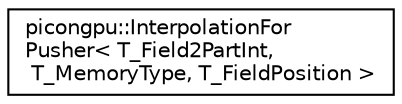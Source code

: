 digraph "Graphical Class Hierarchy"
{
 // LATEX_PDF_SIZE
  edge [fontname="Helvetica",fontsize="10",labelfontname="Helvetica",labelfontsize="10"];
  node [fontname="Helvetica",fontsize="10",shape=record];
  rankdir="LR";
  Node0 [label="picongpu::InterpolationFor\lPusher\< T_Field2PartInt,\l T_MemoryType, T_FieldPosition \>",height=0.2,width=0.4,color="black", fillcolor="white", style="filled",URL="$structpicongpu_1_1_interpolation_for_pusher.html",tooltip="functor for particle field interpolator"];
}
